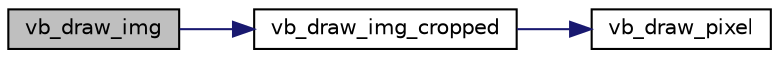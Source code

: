 digraph "vb_draw_img"
{
 // LATEX_PDF_SIZE
  edge [fontname="Helvetica",fontsize="10",labelfontname="Helvetica",labelfontsize="10"];
  node [fontname="Helvetica",fontsize="10",shape=record];
  rankdir="LR";
  Node1 [label="vb_draw_img",height=0.2,width=0.4,color="black", fillcolor="grey75", style="filled", fontcolor="black",tooltip="Draws a given xpm image in the given buffer in the given coordinates."];
  Node1 -> Node2 [color="midnightblue",fontsize="10",style="solid",fontname="Helvetica"];
  Node2 [label="vb_draw_img_cropped",height=0.2,width=0.4,color="black", fillcolor="white", style="filled",URL="$group__graphics.html#ga31260a04eb12bc7be5012378500b09b0",tooltip="Draws a portion of a given xpm image in the given buffer in the given coordinates."];
  Node2 -> Node3 [color="midnightblue",fontsize="10",style="solid",fontname="Helvetica"];
  Node3 [label="vb_draw_pixel",height=0.2,width=0.4,color="black", fillcolor="white", style="filled",URL="$group__graphics.html#ga257b5dac975604f70651e8764ad8acd8",tooltip="Draws a pixel in the given buffer in the given coordinates with the given color."];
}

